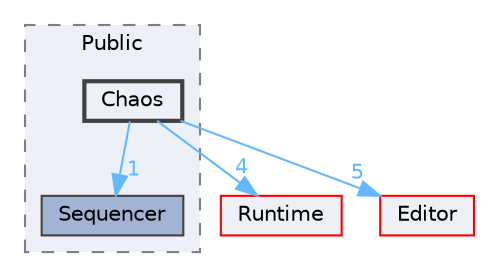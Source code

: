 digraph "Chaos"
{
 // INTERACTIVE_SVG=YES
 // LATEX_PDF_SIZE
  bgcolor="transparent";
  edge [fontname=Helvetica,fontsize=10,labelfontname=Helvetica,labelfontsize=10];
  node [fontname=Helvetica,fontsize=10,shape=box,height=0.2,width=0.4];
  compound=true
  subgraph clusterdir_4ef447c189d7eddb0f38041631739d41 {
    graph [ bgcolor="#edf0f7", pencolor="grey50", label="Public", fontname=Helvetica,fontsize=10 style="filled,dashed", URL="dir_4ef447c189d7eddb0f38041631739d41.html",tooltip=""]
  dir_fd1a17face156d39e56be9518c7c18fc [label="Sequencer", fillcolor="#a2b4d6", color="grey25", style="filled", URL="dir_fd1a17face156d39e56be9518c7c18fc.html",tooltip=""];
  dir_750698486cc15e3ebb08de114d230ebe [label="Chaos", fillcolor="#edf0f7", color="grey25", style="filled,bold", URL="dir_750698486cc15e3ebb08de114d230ebe.html",tooltip=""];
  }
  dir_7536b172fbd480bfd146a1b1acd6856b [label="Runtime", fillcolor="#edf0f7", color="red", style="filled", URL="dir_7536b172fbd480bfd146a1b1acd6856b.html",tooltip=""];
  dir_b26507eead720464ba2ac6bbc6dcec5f [label="Editor", fillcolor="#edf0f7", color="red", style="filled", URL="dir_b26507eead720464ba2ac6bbc6dcec5f.html",tooltip=""];
  dir_750698486cc15e3ebb08de114d230ebe->dir_7536b172fbd480bfd146a1b1acd6856b [headlabel="4", labeldistance=1.5 headhref="dir_000130_000984.html" href="dir_000130_000984.html" color="steelblue1" fontcolor="steelblue1"];
  dir_750698486cc15e3ebb08de114d230ebe->dir_b26507eead720464ba2ac6bbc6dcec5f [headlabel="5", labeldistance=1.5 headhref="dir_000130_000357.html" href="dir_000130_000357.html" color="steelblue1" fontcolor="steelblue1"];
  dir_750698486cc15e3ebb08de114d230ebe->dir_fd1a17face156d39e56be9518c7c18fc [headlabel="1", labeldistance=1.5 headhref="dir_000130_001011.html" href="dir_000130_001011.html" color="steelblue1" fontcolor="steelblue1"];
}
